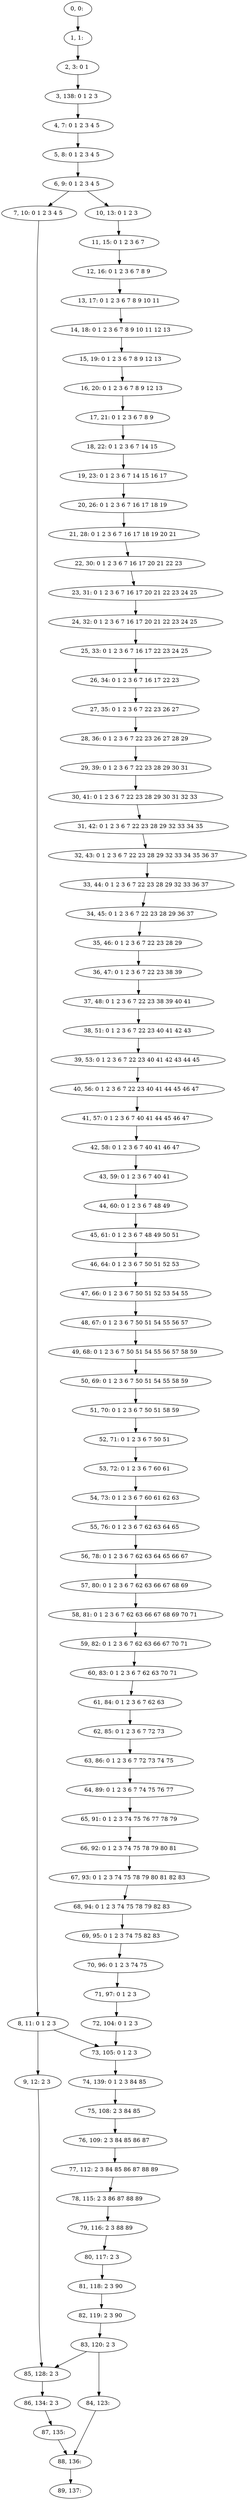 digraph G {
0[label="0, 0: "];
1[label="1, 1: "];
2[label="2, 3: 0 1 "];
3[label="3, 138: 0 1 2 3 "];
4[label="4, 7: 0 1 2 3 4 5 "];
5[label="5, 8: 0 1 2 3 4 5 "];
6[label="6, 9: 0 1 2 3 4 5 "];
7[label="7, 10: 0 1 2 3 4 5 "];
8[label="8, 11: 0 1 2 3 "];
9[label="9, 12: 2 3 "];
10[label="10, 13: 0 1 2 3 "];
11[label="11, 15: 0 1 2 3 6 7 "];
12[label="12, 16: 0 1 2 3 6 7 8 9 "];
13[label="13, 17: 0 1 2 3 6 7 8 9 10 11 "];
14[label="14, 18: 0 1 2 3 6 7 8 9 10 11 12 13 "];
15[label="15, 19: 0 1 2 3 6 7 8 9 12 13 "];
16[label="16, 20: 0 1 2 3 6 7 8 9 12 13 "];
17[label="17, 21: 0 1 2 3 6 7 8 9 "];
18[label="18, 22: 0 1 2 3 6 7 14 15 "];
19[label="19, 23: 0 1 2 3 6 7 14 15 16 17 "];
20[label="20, 26: 0 1 2 3 6 7 16 17 18 19 "];
21[label="21, 28: 0 1 2 3 6 7 16 17 18 19 20 21 "];
22[label="22, 30: 0 1 2 3 6 7 16 17 20 21 22 23 "];
23[label="23, 31: 0 1 2 3 6 7 16 17 20 21 22 23 24 25 "];
24[label="24, 32: 0 1 2 3 6 7 16 17 20 21 22 23 24 25 "];
25[label="25, 33: 0 1 2 3 6 7 16 17 22 23 24 25 "];
26[label="26, 34: 0 1 2 3 6 7 16 17 22 23 "];
27[label="27, 35: 0 1 2 3 6 7 22 23 26 27 "];
28[label="28, 36: 0 1 2 3 6 7 22 23 26 27 28 29 "];
29[label="29, 39: 0 1 2 3 6 7 22 23 28 29 30 31 "];
30[label="30, 41: 0 1 2 3 6 7 22 23 28 29 30 31 32 33 "];
31[label="31, 42: 0 1 2 3 6 7 22 23 28 29 32 33 34 35 "];
32[label="32, 43: 0 1 2 3 6 7 22 23 28 29 32 33 34 35 36 37 "];
33[label="33, 44: 0 1 2 3 6 7 22 23 28 29 32 33 36 37 "];
34[label="34, 45: 0 1 2 3 6 7 22 23 28 29 36 37 "];
35[label="35, 46: 0 1 2 3 6 7 22 23 28 29 "];
36[label="36, 47: 0 1 2 3 6 7 22 23 38 39 "];
37[label="37, 48: 0 1 2 3 6 7 22 23 38 39 40 41 "];
38[label="38, 51: 0 1 2 3 6 7 22 23 40 41 42 43 "];
39[label="39, 53: 0 1 2 3 6 7 22 23 40 41 42 43 44 45 "];
40[label="40, 56: 0 1 2 3 6 7 22 23 40 41 44 45 46 47 "];
41[label="41, 57: 0 1 2 3 6 7 40 41 44 45 46 47 "];
42[label="42, 58: 0 1 2 3 6 7 40 41 46 47 "];
43[label="43, 59: 0 1 2 3 6 7 40 41 "];
44[label="44, 60: 0 1 2 3 6 7 48 49 "];
45[label="45, 61: 0 1 2 3 6 7 48 49 50 51 "];
46[label="46, 64: 0 1 2 3 6 7 50 51 52 53 "];
47[label="47, 66: 0 1 2 3 6 7 50 51 52 53 54 55 "];
48[label="48, 67: 0 1 2 3 6 7 50 51 54 55 56 57 "];
49[label="49, 68: 0 1 2 3 6 7 50 51 54 55 56 57 58 59 "];
50[label="50, 69: 0 1 2 3 6 7 50 51 54 55 58 59 "];
51[label="51, 70: 0 1 2 3 6 7 50 51 58 59 "];
52[label="52, 71: 0 1 2 3 6 7 50 51 "];
53[label="53, 72: 0 1 2 3 6 7 60 61 "];
54[label="54, 73: 0 1 2 3 6 7 60 61 62 63 "];
55[label="55, 76: 0 1 2 3 6 7 62 63 64 65 "];
56[label="56, 78: 0 1 2 3 6 7 62 63 64 65 66 67 "];
57[label="57, 80: 0 1 2 3 6 7 62 63 66 67 68 69 "];
58[label="58, 81: 0 1 2 3 6 7 62 63 66 67 68 69 70 71 "];
59[label="59, 82: 0 1 2 3 6 7 62 63 66 67 70 71 "];
60[label="60, 83: 0 1 2 3 6 7 62 63 70 71 "];
61[label="61, 84: 0 1 2 3 6 7 62 63 "];
62[label="62, 85: 0 1 2 3 6 7 72 73 "];
63[label="63, 86: 0 1 2 3 6 7 72 73 74 75 "];
64[label="64, 89: 0 1 2 3 6 7 74 75 76 77 "];
65[label="65, 91: 0 1 2 3 74 75 76 77 78 79 "];
66[label="66, 92: 0 1 2 3 74 75 78 79 80 81 "];
67[label="67, 93: 0 1 2 3 74 75 78 79 80 81 82 83 "];
68[label="68, 94: 0 1 2 3 74 75 78 79 82 83 "];
69[label="69, 95: 0 1 2 3 74 75 82 83 "];
70[label="70, 96: 0 1 2 3 74 75 "];
71[label="71, 97: 0 1 2 3 "];
72[label="72, 104: 0 1 2 3 "];
73[label="73, 105: 0 1 2 3 "];
74[label="74, 139: 0 1 2 3 84 85 "];
75[label="75, 108: 2 3 84 85 "];
76[label="76, 109: 2 3 84 85 86 87 "];
77[label="77, 112: 2 3 84 85 86 87 88 89 "];
78[label="78, 115: 2 3 86 87 88 89 "];
79[label="79, 116: 2 3 88 89 "];
80[label="80, 117: 2 3 "];
81[label="81, 118: 2 3 90 "];
82[label="82, 119: 2 3 90 "];
83[label="83, 120: 2 3 "];
84[label="84, 123: "];
85[label="85, 128: 2 3 "];
86[label="86, 134: 2 3 "];
87[label="87, 135: "];
88[label="88, 136: "];
89[label="89, 137: "];
0->1 ;
1->2 ;
2->3 ;
3->4 ;
4->5 ;
5->6 ;
6->7 ;
6->10 ;
7->8 ;
8->9 ;
8->73 ;
9->85 ;
10->11 ;
11->12 ;
12->13 ;
13->14 ;
14->15 ;
15->16 ;
16->17 ;
17->18 ;
18->19 ;
19->20 ;
20->21 ;
21->22 ;
22->23 ;
23->24 ;
24->25 ;
25->26 ;
26->27 ;
27->28 ;
28->29 ;
29->30 ;
30->31 ;
31->32 ;
32->33 ;
33->34 ;
34->35 ;
35->36 ;
36->37 ;
37->38 ;
38->39 ;
39->40 ;
40->41 ;
41->42 ;
42->43 ;
43->44 ;
44->45 ;
45->46 ;
46->47 ;
47->48 ;
48->49 ;
49->50 ;
50->51 ;
51->52 ;
52->53 ;
53->54 ;
54->55 ;
55->56 ;
56->57 ;
57->58 ;
58->59 ;
59->60 ;
60->61 ;
61->62 ;
62->63 ;
63->64 ;
64->65 ;
65->66 ;
66->67 ;
67->68 ;
68->69 ;
69->70 ;
70->71 ;
71->72 ;
72->73 ;
73->74 ;
74->75 ;
75->76 ;
76->77 ;
77->78 ;
78->79 ;
79->80 ;
80->81 ;
81->82 ;
82->83 ;
83->84 ;
83->85 ;
84->88 ;
85->86 ;
86->87 ;
87->88 ;
88->89 ;
}
